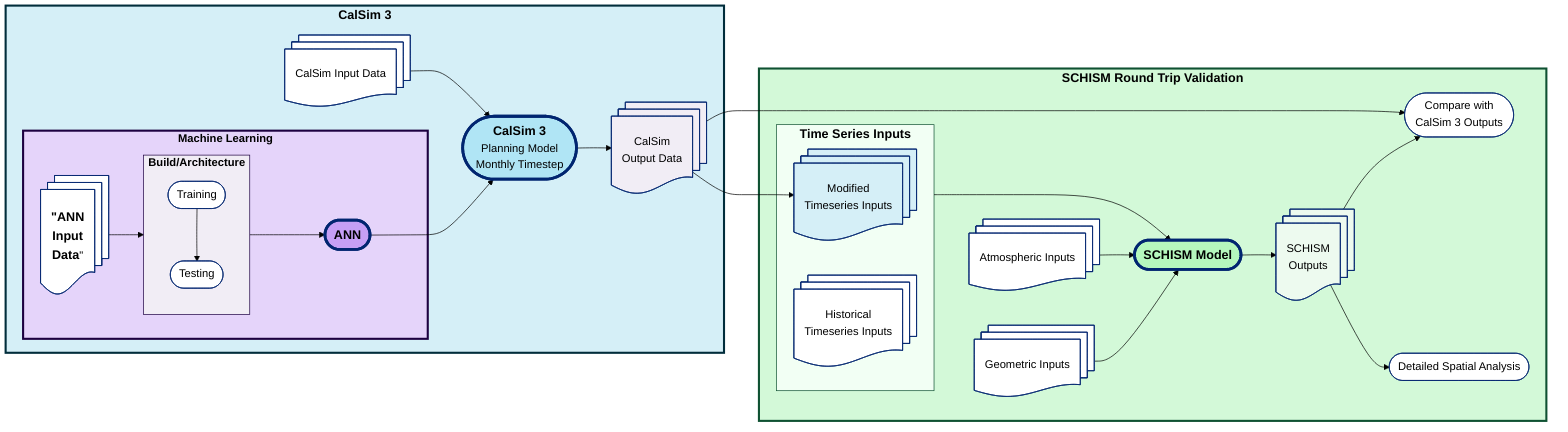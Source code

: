 ---
config:
  look: classic
  theme: base
---
%%{
    init: {
        'theme': 'base',
        'themeVariables': {
        'primaryColor': '#fff',
        'primaryTextColor': '#000',
        'primaryBorderColor': '#002570',
        'lineColor': '#000',
        'secondaryColor': '#d1d1d1',
        'tertiaryColor': '#fff'
        }
    }
}%%


flowchart LR


    %% Input Data
    subgraph calsim["<strong style='font-size:18px'>CalSim 3</strong>"]
        direction TB
        cs3inputs@{ shape: docs, label: "CalSim Input Data"}
        cs3model(["<strong style='font-size:18px'>CalSim 3</strong><br>Planning Model<br>Monthly Timestep"])

        subgraph ann["<strong style='font-size:16px'>Machine Learning</strong>"]

            anninputs@{ shape: docs, label: <strong style='font-size:18px'>"ANN<br>Input<br>Data</strong>"}
            subgraph traintest["<strong>Build/Architecture</strong>"]
                anntrain(["Training"])
                anntest(["Testing"])
                anntrain --> anntest
            end
            anninputs --> traintest
            annnode(["<strong style='font-size:18px'>ANN</strong>"])
            traintest --> annnode
        end
        annnode --> cs3model
        cs3inputs --> cs3model --> cs3outputs@{ shape: docs, label: "CalSim<br>Output Data"}
    end

    subgraph schism["<strong style='font-size:18px'>SCHISM Round Trip Validation</strong>"]

        cs3outputs --> modts
        geominputs@{ shape: docs, label: "Geometric Inputs"}
        atmosinputs@{ shape: docs, label: "Atmospheric Inputs"}
        schismmod(["<strong style='font-size:18px'>SCHISM Model</strong>"])
        subgraph timeseries["<strong style='font-size:18px'>Time Series Inputs</strong>"]
            timeseriesinputs@{ shape: docs, label: "Historical<br>Timeseries Inputs"}
            modts@{ shape: docs, label: "Modified<br>Timeseries Inputs"}
        end

        geominputs --> schismmod
        atmosinputs --> schismmod
        timeseries ---> schismmod

        schismmod --> schismouts@{ shape: docs, label: "SCHISM<br>Outputs"} --> comparecs3(["Compare with<br>CalSim 3 Outputs"])
        cs3outputs --> comparecs3
        schismouts --> spatan(["Detailed Spatial Analysis"])
    end

    %% ANN styles
    style ann fill:#e5d4fa, stroke:#1d0140, stroke-width:3px
    style traintest fill:#f1edf5, stroke:#1d0140
    style annnode fill:#c59ff5, stroke-width:4px

    %% CalSim styles
    style calsim fill:#d5eff7, stroke:#012d3b, stroke-width:3px
    style cs3model fill:#b0e5f5, stroke-width:4px
    style cs3outputs fill:#f1edf5

    %% SCHISM styles
    style schism fill:#d3f9d8, stroke:#0f5132, stroke-width:3px
    style timeseries fill:#f2fff4, stroke:#0f5132
    style modts fill:#d5eff7
    style schismmod fill:#b5f7bd, stroke-width:4px
    style schismouts fill:#edfaef

%% Command Line prompt to produce the svg diagram
%% > mmdc -i .\full_project.mmd -o ../img/full_project.svg